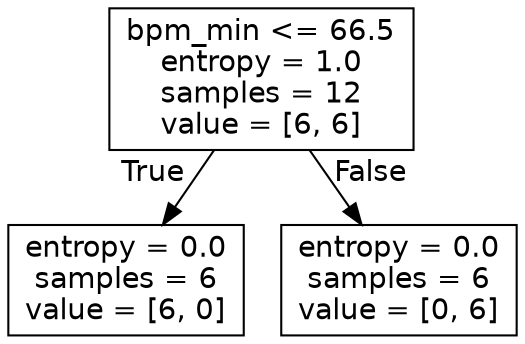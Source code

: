 digraph Tree {
node [shape=box, fontname="helvetica"] ;
edge [fontname="helvetica"] ;
0 [label="bpm_min <= 66.5\nentropy = 1.0\nsamples = 12\nvalue = [6, 6]"] ;
1 [label="entropy = 0.0\nsamples = 6\nvalue = [6, 0]"] ;
0 -> 1 [labeldistance=2.5, labelangle=45, headlabel="True"] ;
2 [label="entropy = 0.0\nsamples = 6\nvalue = [0, 6]"] ;
0 -> 2 [labeldistance=2.5, labelangle=-45, headlabel="False"] ;
}